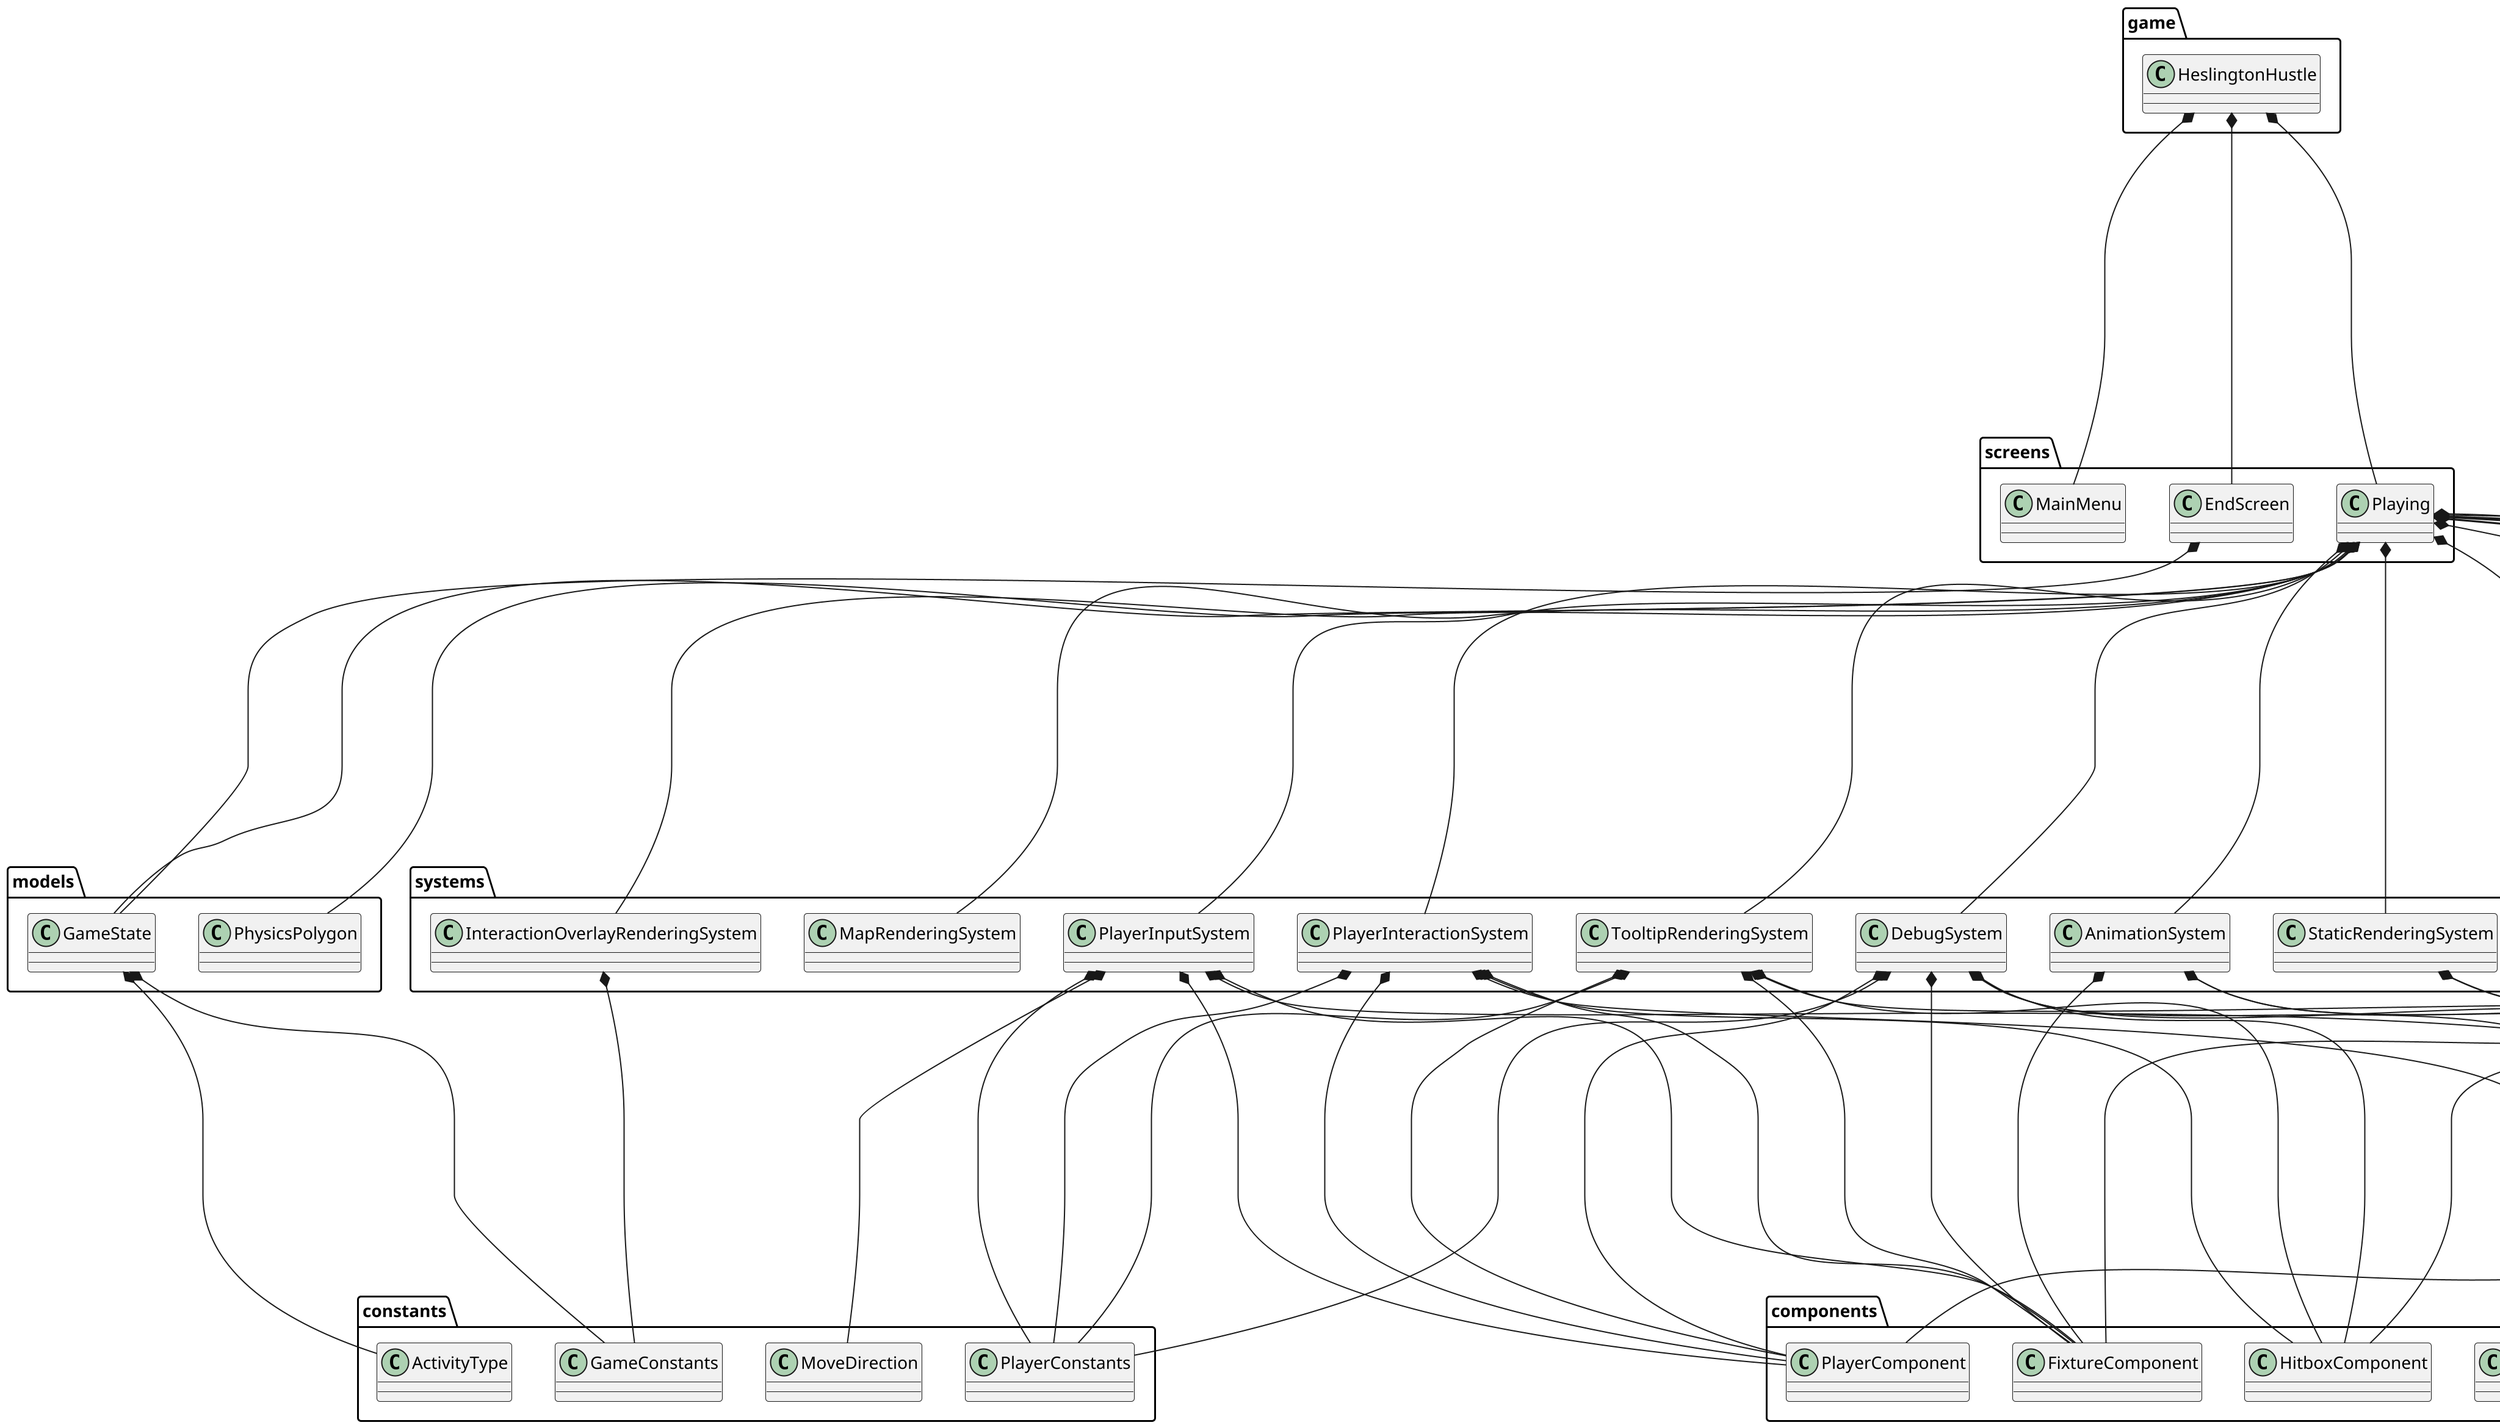 @startuml
scale 2.0

package game{
    class HeslingtonHustle{}
    }


package screens{
    class EndScreen{}

    class Playing{}

    class MainMenu{}
}


package models{
    class GameState{}

    class PhysicsPolygon{}
}

package components{
    class AnimationComponent{}

    class CounterComponent{}

    class FixtureComponent{}

    class HitboxComponent{}

    class InteractionComponent{}

    class PlayerComponent{}

    class PositionComponent{}

    class TextureComponent{}

    class TooltipComponent{}
}

package constants{
    class ActivityType{}

    class GameConstants{}

    class MoveDirection{}

    class PlayerConstants{}
}


package systems{
    class AnimationSystem{}

    class CounterUpdateSystem{}

    class DebugSystem{}

    class InteractionOverlayRenderingSystem{}

    class MapRenderingSystem{}

    class PlayerInputSystem{}

    class PlayerInteractionSystem{}

    class StaticRenderingSystem{}

    class TooltipRenderingSystem{}
}








HeslingtonHustle *------ EndScreen
HeslingtonHustle *------ Playing
HeslingtonHustle *- MainMenu

AnimationSystem *------ AnimationComponent
AnimationSystem *------ FixtureComponent
AnimationSystem *------ PositionComponent

CounterUpdateSystem *------ CounterComponent

DebugSystem *------ AnimationComponent
DebugSystem *------ FixtureComponent
DebugSystem *------ HitboxComponent
DebugSystem *------ InteractionComponent
DebugSystem *------ PlayerComponent
DebugSystem *------ PlayerConstants

InteractionOverlayRenderingSystem *------ GameConstants



PlayerInputSystem *------AnimationComponent
PlayerInputSystem *------FixtureComponent
PlayerInputSystem *------PlayerComponent
PlayerInputSystem *------MoveDirection
PlayerInputSystem *------PlayerConstants

PlayerInteractionSystem *------FixtureComponent
PlayerInteractionSystem *------HitboxComponent
PlayerInteractionSystem *------InteractionComponent
PlayerInteractionSystem *------PlayerComponent
PlayerInteractionSystem *------PlayerConstants

StaticRenderingSystem *------ PositionComponent
StaticRenderingSystem *------ TextureComponent

TooltipRenderingSystem *------ FixtureComponent
TooltipRenderingSystem *------ HitboxComponent
TooltipRenderingSystem *------ PlayerComponent
TooltipRenderingSystem *------ TooltipComponent
TooltipRenderingSystem *------ PlayerConstants


GameState *------ ActivityType
GameState *------ GameConstants





Playing *------ AnimationComponent
Playing *------ CounterComponent
Playing *------ FixtureComponent
Playing *------ HitboxComponent
Playing *------ InteractionComponent
Playing *------ PlayerComponent
Playing *------ PositionComponent
Playing *------ TextureComponent
Playing *------ TooltipComponent




Playing *------ GameState
Playing *------ PhysicsPolygon


Playing *------ AnimationSystem
Playing *------ CounterUpdateSystem
Playing *------ DebugSystem
Playing *------ InteractionOverlayRenderingSystem
Playing *------ MapRenderingSystem
Playing *------ PlayerInputSystem
Playing *------ PlayerInteractionSystem
Playing *------ StaticRenderingSystem
Playing *------ TooltipRenderingSystem

EndScreen *------ GameState





@enduml